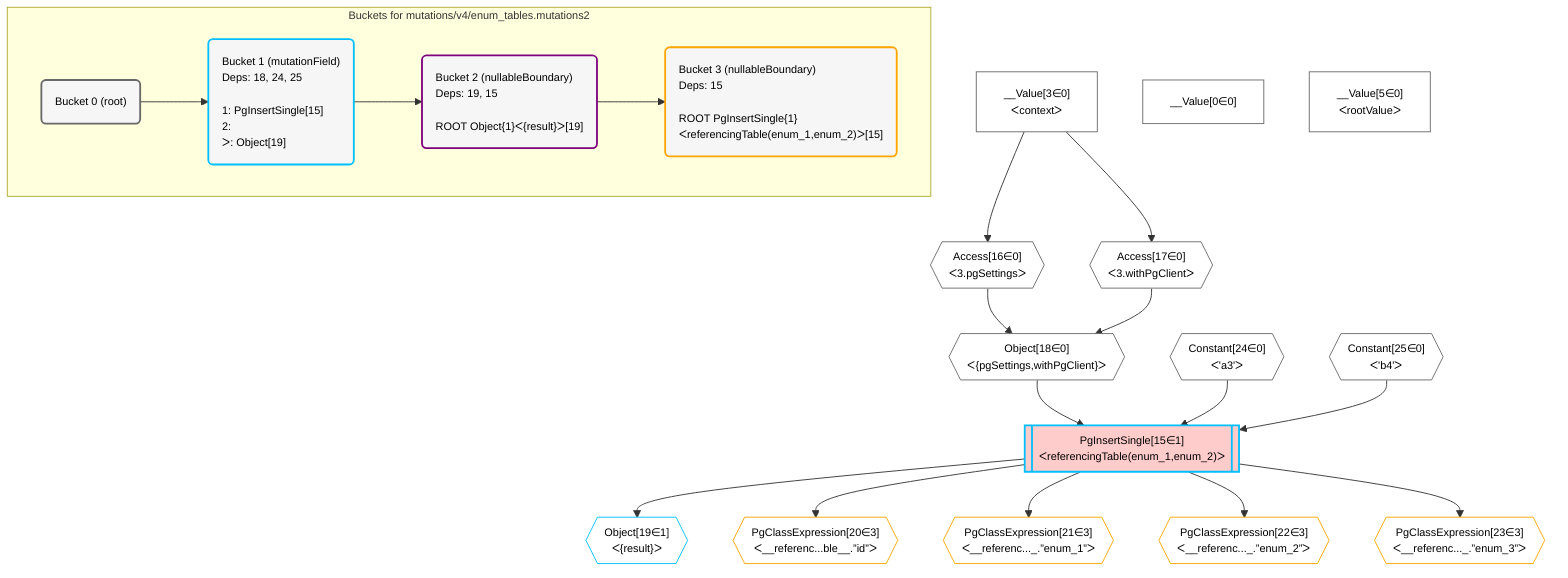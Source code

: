 %%{init: {'themeVariables': { 'fontSize': '12px'}}}%%
graph TD
    classDef path fill:#eee,stroke:#000,color:#000
    classDef plan fill:#fff,stroke-width:1px,color:#000
    classDef itemplan fill:#fff,stroke-width:2px,color:#000
    classDef unbatchedplan fill:#dff,stroke-width:1px,color:#000
    classDef sideeffectplan fill:#fcc,stroke-width:2px,color:#000
    classDef bucket fill:#f6f6f6,color:#000,stroke-width:2px,text-align:left


    %% plan dependencies
    Object18{{"Object[18∈0]<br />ᐸ{pgSettings,withPgClient}ᐳ"}}:::plan
    Access16{{"Access[16∈0]<br />ᐸ3.pgSettingsᐳ"}}:::plan
    Access17{{"Access[17∈0]<br />ᐸ3.withPgClientᐳ"}}:::plan
    Access16 & Access17 --> Object18
    __Value3["__Value[3∈0]<br />ᐸcontextᐳ"]:::plan
    __Value3 --> Access16
    __Value3 --> Access17
    __Value0["__Value[0∈0]"]:::plan
    __Value5["__Value[5∈0]<br />ᐸrootValueᐳ"]:::plan
    Constant24{{"Constant[24∈0]<br />ᐸ'a3'ᐳ"}}:::plan
    Constant25{{"Constant[25∈0]<br />ᐸ'b4'ᐳ"}}:::plan
    PgInsertSingle15[["PgInsertSingle[15∈1]<br />ᐸreferencingTable(enum_1,enum_2)ᐳ"]]:::sideeffectplan
    Object18 & Constant24 & Constant25 --> PgInsertSingle15
    Object19{{"Object[19∈1]<br />ᐸ{result}ᐳ"}}:::plan
    PgInsertSingle15 --> Object19
    PgClassExpression20{{"PgClassExpression[20∈3]<br />ᐸ__referenc...ble__.”id”ᐳ"}}:::plan
    PgInsertSingle15 --> PgClassExpression20
    PgClassExpression21{{"PgClassExpression[21∈3]<br />ᐸ__referenc..._.”enum_1”ᐳ"}}:::plan
    PgInsertSingle15 --> PgClassExpression21
    PgClassExpression22{{"PgClassExpression[22∈3]<br />ᐸ__referenc..._.”enum_2”ᐳ"}}:::plan
    PgInsertSingle15 --> PgClassExpression22
    PgClassExpression23{{"PgClassExpression[23∈3]<br />ᐸ__referenc..._.”enum_3”ᐳ"}}:::plan
    PgInsertSingle15 --> PgClassExpression23

    %% define steps

    subgraph "Buckets for mutations/v4/enum_tables.mutations2"
    Bucket0("Bucket 0 (root)"):::bucket
    classDef bucket0 stroke:#696969
    class Bucket0,__Value0,__Value3,__Value5,Access16,Access17,Object18,Constant24,Constant25 bucket0
    Bucket1("Bucket 1 (mutationField)<br />Deps: 18, 24, 25<br /><br />1: PgInsertSingle[15]<br />2: <br />ᐳ: Object[19]"):::bucket
    classDef bucket1 stroke:#00bfff
    class Bucket1,PgInsertSingle15,Object19 bucket1
    Bucket2("Bucket 2 (nullableBoundary)<br />Deps: 19, 15<br /><br />ROOT Object{1}ᐸ{result}ᐳ[19]"):::bucket
    classDef bucket2 stroke:#7f007f
    class Bucket2 bucket2
    Bucket3("Bucket 3 (nullableBoundary)<br />Deps: 15<br /><br />ROOT PgInsertSingle{1}ᐸreferencingTable(enum_1,enum_2)ᐳ[15]"):::bucket
    classDef bucket3 stroke:#ffa500
    class Bucket3,PgClassExpression20,PgClassExpression21,PgClassExpression22,PgClassExpression23 bucket3
    Bucket0 --> Bucket1
    Bucket1 --> Bucket2
    Bucket2 --> Bucket3
    end